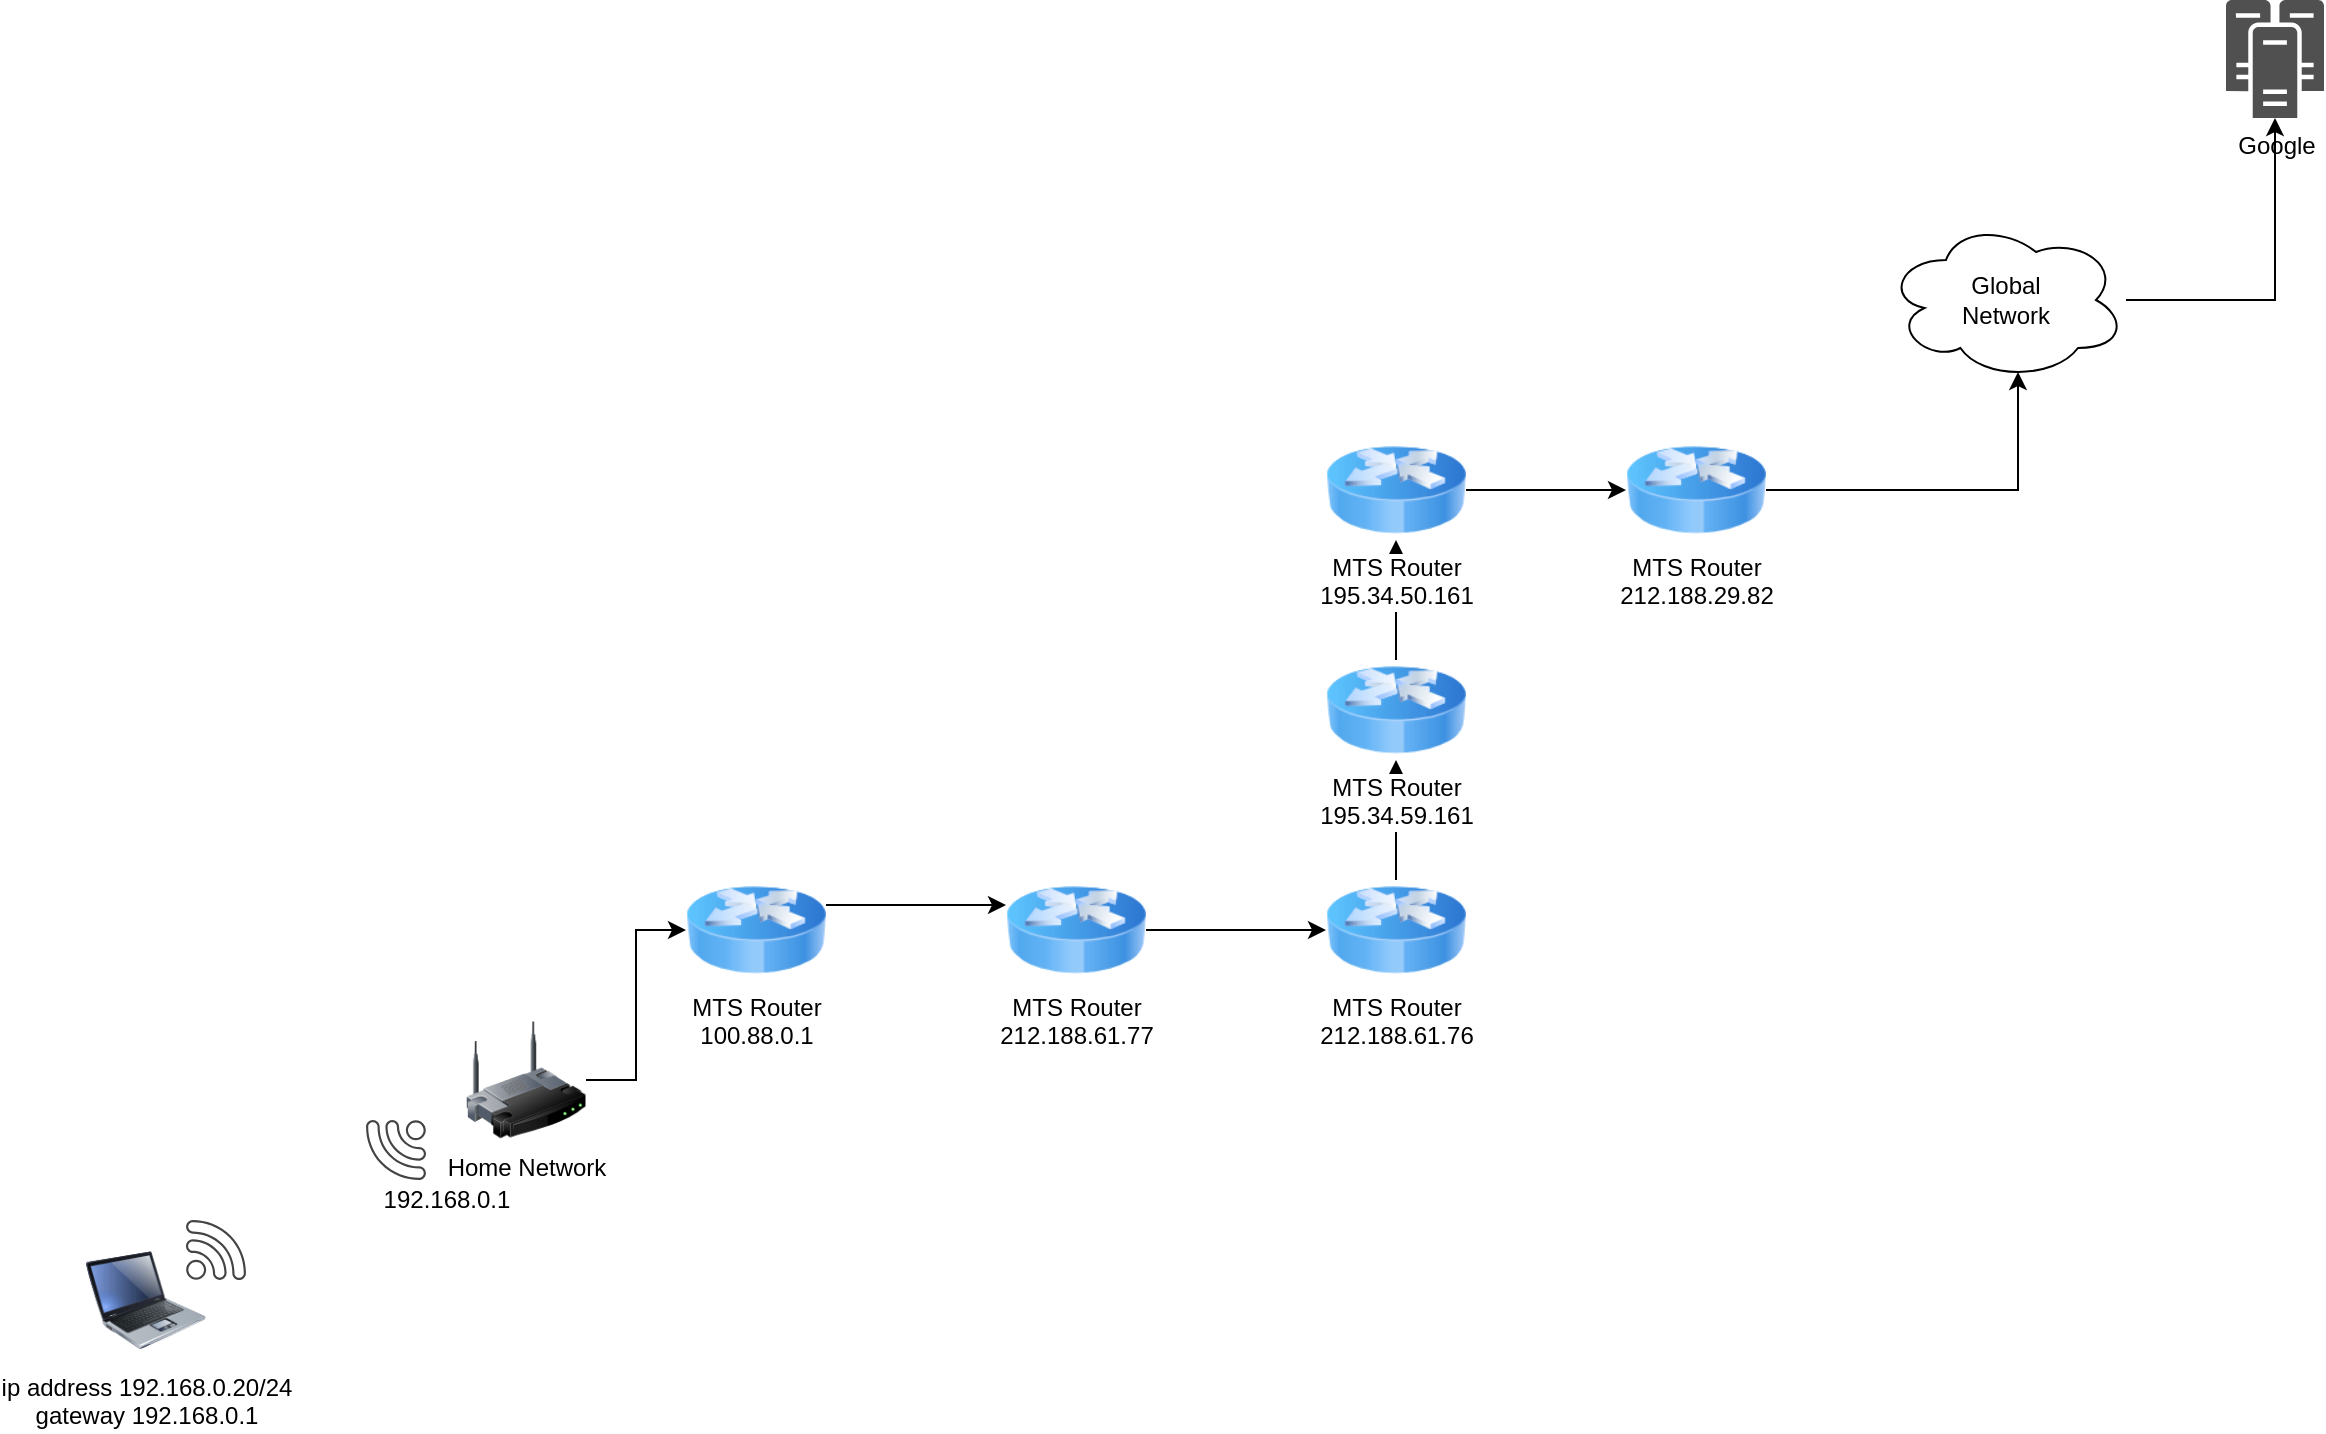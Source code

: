 <mxfile version="15.8.6" type="github">
  <diagram id="zGfcb6GtBZdAzWNPFlLk" name="Page-1">
    <mxGraphModel dx="1695" dy="1609" grid="1" gridSize="10" guides="1" tooltips="1" connect="1" arrows="1" fold="1" page="1" pageScale="1" pageWidth="827" pageHeight="1169" math="0" shadow="0">
      <root>
        <mxCell id="0" />
        <mxCell id="1" parent="0" />
        <mxCell id="g3zUjwzLcI1iN-vnKzVe-21" style="edgeStyle=orthogonalEdgeStyle;rounded=0;orthogonalLoop=1;jettySize=auto;html=1;exitX=1;exitY=0.5;exitDx=0;exitDy=0;entryX=0;entryY=0.5;entryDx=0;entryDy=0;" edge="1" parent="1" source="g3zUjwzLcI1iN-vnKzVe-2" target="g3zUjwzLcI1iN-vnKzVe-11">
          <mxGeometry relative="1" as="geometry" />
        </mxCell>
        <mxCell id="g3zUjwzLcI1iN-vnKzVe-2" value="Home Network" style="image;html=1;image=img/lib/clip_art/networking/Wireless_Router_128x128.png" vertex="1" parent="1">
          <mxGeometry x="200" y="230" width="60" height="60" as="geometry" />
        </mxCell>
        <mxCell id="g3zUjwzLcI1iN-vnKzVe-3" value="&lt;div&gt;ip address 192.168.0.20/24&lt;/div&gt;&lt;div&gt;gateway 192.168.0.1&lt;br&gt;&lt;/div&gt;" style="image;html=1;image=img/lib/clip_art/computers/Laptop_128x128.png" vertex="1" parent="1">
          <mxGeometry x="10" y="340" width="60" height="60" as="geometry" />
        </mxCell>
        <mxCell id="g3zUjwzLcI1iN-vnKzVe-5" value="" style="sketch=0;pointerEvents=1;shadow=0;dashed=0;html=1;strokeColor=none;fillColor=#434445;aspect=fixed;labelPosition=center;verticalLabelPosition=bottom;verticalAlign=top;align=center;outlineConnect=0;shape=mxgraph.vvd.wi_fi;" vertex="1" parent="1">
          <mxGeometry x="60" y="330" width="30" height="30" as="geometry" />
        </mxCell>
        <mxCell id="g3zUjwzLcI1iN-vnKzVe-6" value="" style="sketch=0;pointerEvents=1;shadow=0;dashed=0;html=1;strokeColor=none;fillColor=#434445;aspect=fixed;labelPosition=center;verticalLabelPosition=bottom;verticalAlign=top;align=center;outlineConnect=0;shape=mxgraph.vvd.wi_fi;rotation=-180;" vertex="1" parent="1">
          <mxGeometry x="150" y="280" width="30" height="30" as="geometry" />
        </mxCell>
        <mxCell id="g3zUjwzLcI1iN-vnKzVe-8" value="192.168.0.1" style="text;html=1;resizable=0;autosize=1;align=center;verticalAlign=middle;points=[];fillColor=none;strokeColor=none;rounded=0;" vertex="1" parent="1">
          <mxGeometry x="150" y="310" width="80" height="20" as="geometry" />
        </mxCell>
        <mxCell id="g3zUjwzLcI1iN-vnKzVe-22" style="edgeStyle=orthogonalEdgeStyle;rounded=0;orthogonalLoop=1;jettySize=auto;html=1;exitX=1;exitY=0.25;exitDx=0;exitDy=0;entryX=0;entryY=0.25;entryDx=0;entryDy=0;" edge="1" parent="1" source="g3zUjwzLcI1iN-vnKzVe-11" target="g3zUjwzLcI1iN-vnKzVe-12">
          <mxGeometry relative="1" as="geometry" />
        </mxCell>
        <mxCell id="g3zUjwzLcI1iN-vnKzVe-11" value="&lt;div&gt;MTS Router&lt;/div&gt;&lt;div&gt;100.88.0.1&lt;br&gt;&lt;/div&gt;" style="image;html=1;image=img/lib/clip_art/networking/Router_Icon_128x128.png" vertex="1" parent="1">
          <mxGeometry x="310" y="160" width="70" height="50" as="geometry" />
        </mxCell>
        <mxCell id="g3zUjwzLcI1iN-vnKzVe-23" style="edgeStyle=orthogonalEdgeStyle;rounded=0;orthogonalLoop=1;jettySize=auto;html=1;entryX=0;entryY=0.5;entryDx=0;entryDy=0;" edge="1" parent="1" source="g3zUjwzLcI1iN-vnKzVe-12" target="g3zUjwzLcI1iN-vnKzVe-15">
          <mxGeometry relative="1" as="geometry" />
        </mxCell>
        <mxCell id="g3zUjwzLcI1iN-vnKzVe-12" value="&lt;div&gt;MTS Router&lt;/div&gt;&lt;div&gt;212.188.61.77&lt;br&gt;&lt;/div&gt;" style="image;html=1;image=img/lib/clip_art/networking/Router_Icon_128x128.png" vertex="1" parent="1">
          <mxGeometry x="470" y="160" width="70" height="50" as="geometry" />
        </mxCell>
        <mxCell id="g3zUjwzLcI1iN-vnKzVe-24" style="edgeStyle=orthogonalEdgeStyle;rounded=0;orthogonalLoop=1;jettySize=auto;html=1;exitX=0.5;exitY=0;exitDx=0;exitDy=0;" edge="1" parent="1" source="g3zUjwzLcI1iN-vnKzVe-15" target="g3zUjwzLcI1iN-vnKzVe-17">
          <mxGeometry relative="1" as="geometry" />
        </mxCell>
        <mxCell id="g3zUjwzLcI1iN-vnKzVe-15" value="&lt;div&gt;MTS Router&lt;/div&gt;&lt;div&gt;212.188.61.76&lt;br&gt;&lt;/div&gt;" style="image;html=1;image=img/lib/clip_art/networking/Router_Icon_128x128.png" vertex="1" parent="1">
          <mxGeometry x="630" y="160" width="70" height="50" as="geometry" />
        </mxCell>
        <mxCell id="g3zUjwzLcI1iN-vnKzVe-25" style="edgeStyle=orthogonalEdgeStyle;rounded=0;orthogonalLoop=1;jettySize=auto;html=1;exitX=0.5;exitY=0;exitDx=0;exitDy=0;" edge="1" parent="1" source="g3zUjwzLcI1iN-vnKzVe-17" target="g3zUjwzLcI1iN-vnKzVe-18">
          <mxGeometry relative="1" as="geometry" />
        </mxCell>
        <mxCell id="g3zUjwzLcI1iN-vnKzVe-17" value="&lt;div&gt;MTS Router&lt;/div&gt;&lt;div&gt;195.34.59.161&lt;br&gt;&lt;/div&gt;" style="image;html=1;image=img/lib/clip_art/networking/Router_Icon_128x128.png" vertex="1" parent="1">
          <mxGeometry x="630" y="50" width="70" height="50" as="geometry" />
        </mxCell>
        <mxCell id="g3zUjwzLcI1iN-vnKzVe-26" style="edgeStyle=orthogonalEdgeStyle;rounded=0;orthogonalLoop=1;jettySize=auto;html=1;exitX=1;exitY=0.5;exitDx=0;exitDy=0;entryX=0;entryY=0.5;entryDx=0;entryDy=0;" edge="1" parent="1" source="g3zUjwzLcI1iN-vnKzVe-18" target="g3zUjwzLcI1iN-vnKzVe-19">
          <mxGeometry relative="1" as="geometry" />
        </mxCell>
        <mxCell id="g3zUjwzLcI1iN-vnKzVe-18" value="&lt;div&gt;MTS Router&lt;/div&gt;&lt;div&gt;195.34.50.161&lt;br&gt;&lt;/div&gt;" style="image;html=1;image=img/lib/clip_art/networking/Router_Icon_128x128.png" vertex="1" parent="1">
          <mxGeometry x="630" y="-60" width="70" height="50" as="geometry" />
        </mxCell>
        <mxCell id="g3zUjwzLcI1iN-vnKzVe-27" style="edgeStyle=orthogonalEdgeStyle;rounded=0;orthogonalLoop=1;jettySize=auto;html=1;exitX=1;exitY=0.5;exitDx=0;exitDy=0;entryX=0.55;entryY=0.95;entryDx=0;entryDy=0;entryPerimeter=0;" edge="1" parent="1" source="g3zUjwzLcI1iN-vnKzVe-19" target="g3zUjwzLcI1iN-vnKzVe-20">
          <mxGeometry relative="1" as="geometry" />
        </mxCell>
        <mxCell id="g3zUjwzLcI1iN-vnKzVe-19" value="&lt;div&gt;MTS Router&lt;/div&gt;&lt;div&gt;212.188.29.82&lt;br&gt;&lt;/div&gt;" style="image;html=1;image=img/lib/clip_art/networking/Router_Icon_128x128.png" vertex="1" parent="1">
          <mxGeometry x="780" y="-60" width="70" height="50" as="geometry" />
        </mxCell>
        <mxCell id="g3zUjwzLcI1iN-vnKzVe-29" style="edgeStyle=orthogonalEdgeStyle;rounded=0;orthogonalLoop=1;jettySize=auto;html=1;" edge="1" parent="1" source="g3zUjwzLcI1iN-vnKzVe-20" target="g3zUjwzLcI1iN-vnKzVe-28">
          <mxGeometry relative="1" as="geometry" />
        </mxCell>
        <mxCell id="g3zUjwzLcI1iN-vnKzVe-20" value="&lt;div&gt;Global&lt;/div&gt;&lt;div&gt;Network&lt;br&gt;&lt;/div&gt;" style="ellipse;shape=cloud;whiteSpace=wrap;html=1;" vertex="1" parent="1">
          <mxGeometry x="910" y="-170" width="120" height="80" as="geometry" />
        </mxCell>
        <mxCell id="g3zUjwzLcI1iN-vnKzVe-28" value="Google" style="sketch=0;pointerEvents=1;shadow=0;dashed=0;html=1;strokeColor=none;fillColor=#505050;labelPosition=center;verticalLabelPosition=bottom;verticalAlign=top;outlineConnect=0;align=center;shape=mxgraph.office.servers.cluster_server;" vertex="1" parent="1">
          <mxGeometry x="1080" y="-280" width="49" height="59" as="geometry" />
        </mxCell>
      </root>
    </mxGraphModel>
  </diagram>
</mxfile>
